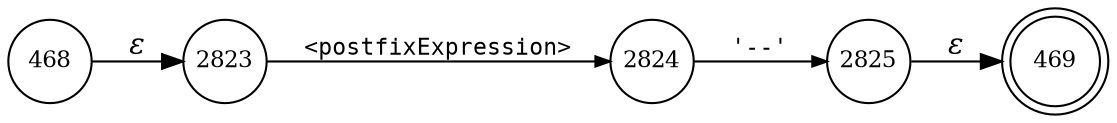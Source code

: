 digraph ATN {
rankdir=LR;
s469[fontsize=11, label="469", shape=doublecircle, fixedsize=true, width=.6];
s468[fontsize=11,label="468", shape=circle, fixedsize=true, width=.55, peripheries=1];
s2823[fontsize=11,label="2823", shape=circle, fixedsize=true, width=.55, peripheries=1];
s2824[fontsize=11,label="2824", shape=circle, fixedsize=true, width=.55, peripheries=1];
s2825[fontsize=11,label="2825", shape=circle, fixedsize=true, width=.55, peripheries=1];
s468 -> s2823 [fontname="Times-Italic", label="&epsilon;"];
s2823 -> s2824 [fontsize=11, fontname="Courier", arrowsize=.7, label = "<postfixExpression>", arrowhead = normal];
s2824 -> s2825 [fontsize=11, fontname="Courier", arrowsize=.7, label = "'--'", arrowhead = normal];
s2825 -> s469 [fontname="Times-Italic", label="&epsilon;"];
}
